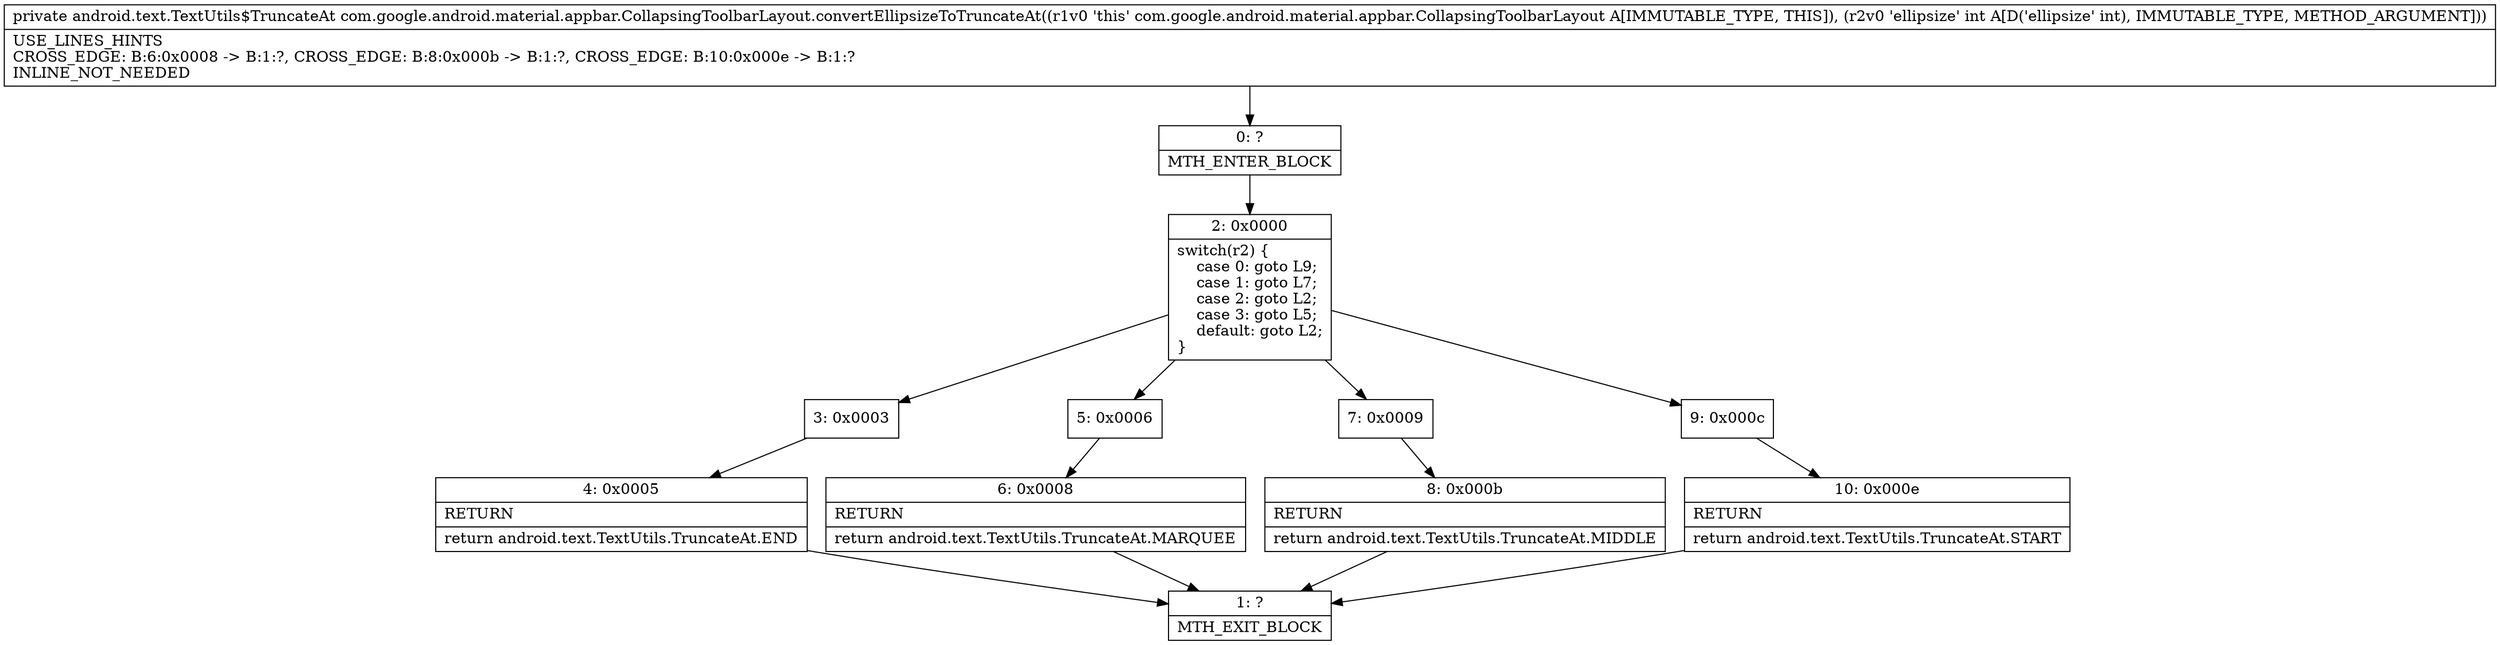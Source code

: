 digraph "CFG forcom.google.android.material.appbar.CollapsingToolbarLayout.convertEllipsizeToTruncateAt(I)Landroid\/text\/TextUtils$TruncateAt;" {
Node_0 [shape=record,label="{0\:\ ?|MTH_ENTER_BLOCK\l}"];
Node_2 [shape=record,label="{2\:\ 0x0000|switch(r2) \{\l    case 0: goto L9;\l    case 1: goto L7;\l    case 2: goto L2;\l    case 3: goto L5;\l    default: goto L2;\l\}\l}"];
Node_3 [shape=record,label="{3\:\ 0x0003}"];
Node_4 [shape=record,label="{4\:\ 0x0005|RETURN\l|return android.text.TextUtils.TruncateAt.END\l}"];
Node_1 [shape=record,label="{1\:\ ?|MTH_EXIT_BLOCK\l}"];
Node_5 [shape=record,label="{5\:\ 0x0006}"];
Node_6 [shape=record,label="{6\:\ 0x0008|RETURN\l|return android.text.TextUtils.TruncateAt.MARQUEE\l}"];
Node_7 [shape=record,label="{7\:\ 0x0009}"];
Node_8 [shape=record,label="{8\:\ 0x000b|RETURN\l|return android.text.TextUtils.TruncateAt.MIDDLE\l}"];
Node_9 [shape=record,label="{9\:\ 0x000c}"];
Node_10 [shape=record,label="{10\:\ 0x000e|RETURN\l|return android.text.TextUtils.TruncateAt.START\l}"];
MethodNode[shape=record,label="{private android.text.TextUtils$TruncateAt com.google.android.material.appbar.CollapsingToolbarLayout.convertEllipsizeToTruncateAt((r1v0 'this' com.google.android.material.appbar.CollapsingToolbarLayout A[IMMUTABLE_TYPE, THIS]), (r2v0 'ellipsize' int A[D('ellipsize' int), IMMUTABLE_TYPE, METHOD_ARGUMENT]))  | USE_LINES_HINTS\lCROSS_EDGE: B:6:0x0008 \-\> B:1:?, CROSS_EDGE: B:8:0x000b \-\> B:1:?, CROSS_EDGE: B:10:0x000e \-\> B:1:?\lINLINE_NOT_NEEDED\l}"];
MethodNode -> Node_0;Node_0 -> Node_2;
Node_2 -> Node_3;
Node_2 -> Node_5;
Node_2 -> Node_7;
Node_2 -> Node_9;
Node_3 -> Node_4;
Node_4 -> Node_1;
Node_5 -> Node_6;
Node_6 -> Node_1;
Node_7 -> Node_8;
Node_8 -> Node_1;
Node_9 -> Node_10;
Node_10 -> Node_1;
}


